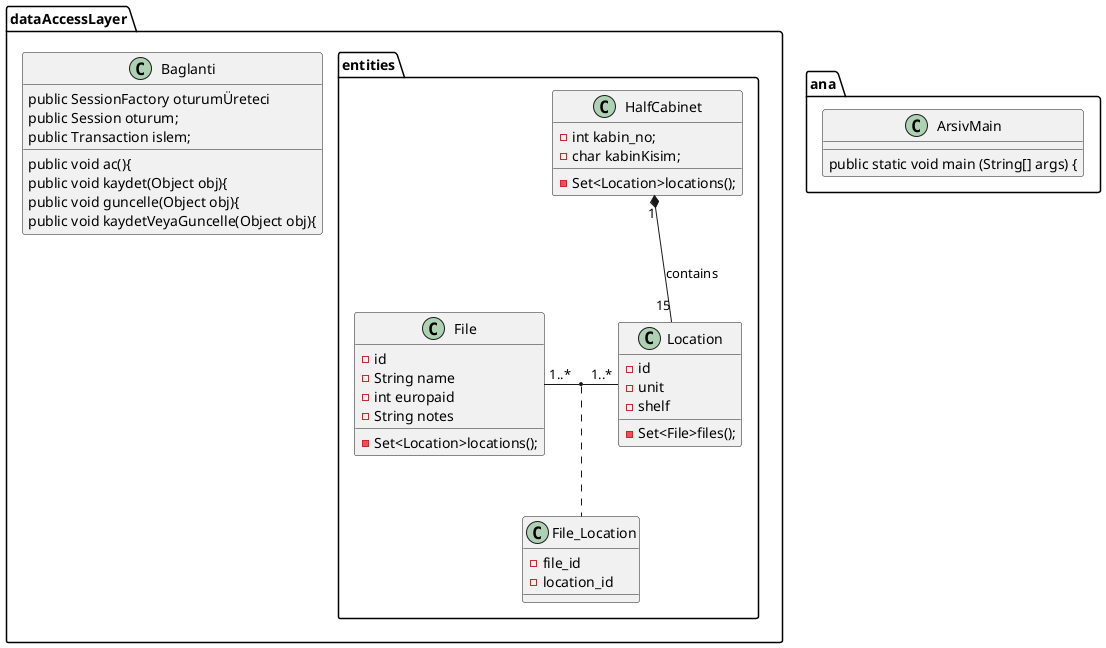 @startuml
package dataAccessLayer{
package entities{
class HalfCabinet{
    -int kabin_no;
    -char kabinKisim;
    -Set<Location>locations();
}
HalfCabinet "1" *-- "15" Location:contains
class Location{
-id
-unit
-shelf
-Set<File>files();
}
class File{
-id
-String name
-int europaid
-String notes
-Set<Location>locations();
}
File "1..*"-"1..*" Location
(File,Location) .. File_Location
class File_Location{
-file_id
-location_id
}
}
class Baglanti{
public SessionFactory oturumÜreteci
    public Session oturum;
    public Transaction islem;
    public void ac(){
    public void kaydet(Object obj){
    public void guncelle(Object obj){
    public void kaydetVeyaGuncelle(Object obj){
}
}
package ana{
class ArsivMain{
    public static void main (String[] args) {
}
@enduml
